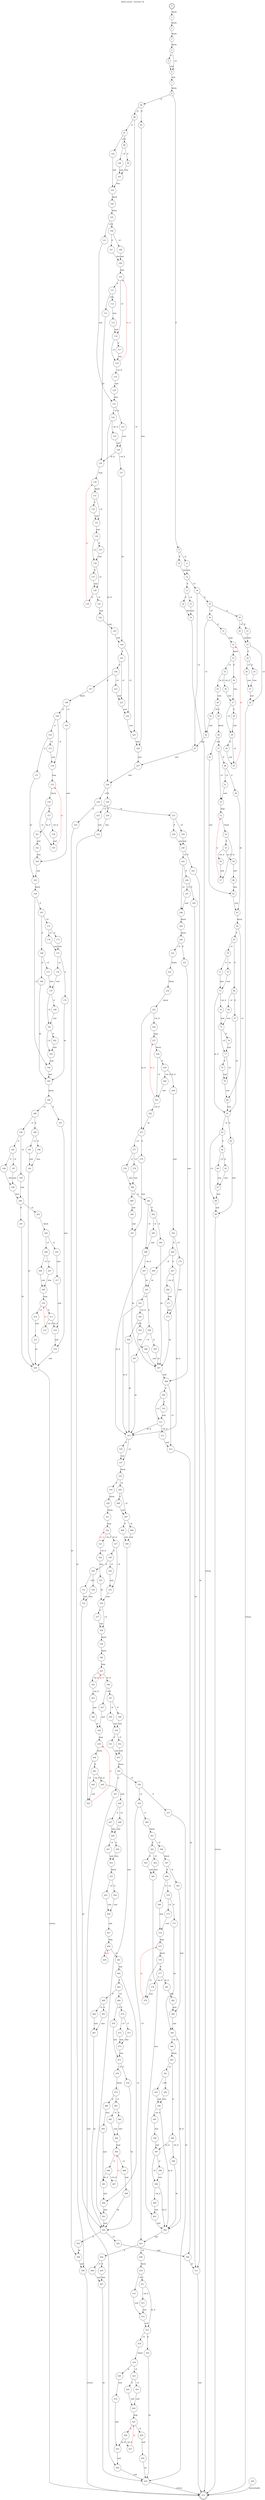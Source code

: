 digraph finite_state_machine {
    label = "allium.wasm - function 34"
    labelloc =  t
    labelfontsize = 16
    labelfontcolor = black
    labelfontname = "Helvetica"
    node [shape = doublecircle]; 0 512;
    node [shape = circle];
    0 -> 1[label="block"];
    1 -> 2[label="block"];
    2 -> 3[label="block"];
    3 -> 4[label="block"];
    4 -> 5[label="if"];
    4 -> 6[label="~if"];
    5 -> 6[label="end"];
    6 -> 7[label="end"];
    7 -> 8[label="block"];
    8 -> 9[label="if"];
    8 -> 94[label="~if"];
    9 -> 10[label="if"];
    9 -> 11[label="~if"];
    10 -> 12[label="else"];
    11 -> 12[label="end"];
    12 -> 13[label="if"];
    12 -> 18[label="~if"];
    13 -> 14[label="if"];
    13 -> 15[label="~if"];
    14 -> 16[label="else"];
    15 -> 16[label="end"];
    16 -> 512[label="return"];
    18 -> 19[label="if"];
    18 -> 93[label="~if"];
    19 -> 20[label="if"];
    19 -> 30[label="~if"];
    20 -> 21[label="if"];
    20 -> 22[label="~if"];
    21 -> 23[label="else"];
    22 -> 23[label="end"];
    23 -> 24[label="if"];
    23 -> 28[label="~if"];
    24 -> 25[label="if"];
    24 -> 26[label="~if"];
    25 -> 27[label="else"];
    26 -> 27[label="end"];
    27 -> 28[label="end"];
    28 -> 512[label="return"];
    30 -> 31[label="if"];
    30 -> 92[label="~if"];
    31 -> 32[label="loop"];
    32 -> 33[label="block"];
    33 -> 34[label="if"];
    33 -> 35[label="~if"];
    34 -> 37[label="else"];
    35 -> 36[label="~br_if"];
    35 -> 43[label="br_if"];
    36 -> 37[label="end"];
    37 -> 38[label="if"];
    37 -> 39[label="~if"];
    38 -> 39[label="end"];
    39 -> 40[label="if"];
    39 -> 41[label="~if"];
    40 -> 41[label="end"];
    41 -> 32[color="red" fontcolor="red" label="br"];
    43 -> 44[label="end"];
    44 -> 45[label="if"];
    44 -> 91[label="~if"];
    45 -> 46[label="block"];
    46 -> 47[label="if"];
    46 -> 61[label="~if"];
    47 -> 48[label="if"];
    47 -> 52[label="~if"];
    48 -> 49[label="if"];
    48 -> 51[label="~if"];
    49 -> 63[label="br"];
    51 -> 52[label="end"];
    52 -> 53[label="loop"];
    53 -> 54[label="block"];
    54 -> 55[label="if"];
    54 -> 57[label="~if"];
    55 -> 56[label="~br_if"];
    55 -> 59[label="br_if"];
    56 -> 57[label="end"];
    57 -> 53[color="red" fontcolor="red" label="br"];
    59 -> 60[label="end"];
    60 -> 62[label="else"];
    61 -> 62[label="end"];
    62 -> 63[label="end"];
    63 -> 64[label="block"];
    64 -> 65[label="if"];
    64 -> 80[label="~if"];
    65 -> 66[label="if"];
    65 -> 70[label="~if"];
    66 -> 67[label="if"];
    66 -> 69[label="~if"];
    67 -> 81[label="br"];
    69 -> 75[label="else"];
    70 -> 71[label="if"];
    70 -> 72[label="~if"];
    71 -> 73[label="else"];
    72 -> 73[label="end"];
    73 -> 74[label="~br_if"];
    73 -> 81[label="br_if"];
    74 -> 75[label="end"];
    75 -> 76[label="if"];
    75 -> 77[label="~if"];
    76 -> 77[label="end"];
    77 -> 78[label="if"];
    77 -> 79[label="~if"];
    78 -> 79[label="end"];
    79 -> 80[label="end"];
    80 -> 81[label="end"];
    81 -> 82[label="if"];
    81 -> 83[label="~if"];
    82 -> 89[label="else"];
    83 -> 84[label="if"];
    83 -> 88[label="~if"];
    84 -> 85[label="if"];
    84 -> 86[label="~if"];
    85 -> 87[label="else"];
    86 -> 87[label="end"];
    87 -> 88[label="end"];
    88 -> 89[label="end"];
    89 -> 512[label="return"];
    91 -> 92[label="end"];
    92 -> 93[label="end"];
    93 -> 227[label="else"];
    94 -> 95[label="if"];
    94 -> 96[label="~if"];
    95 -> 226[label="else"];
    96 -> 97[label="if"];
    96 -> 225[label="~if"];
    97 -> 98[label="if"];
    97 -> 102[label="~if"];
    98 -> 99[label="if"];
    98 -> 100[label="~if"];
    99 -> 101[label="else"];
    100 -> 101[label="end"];
    101 -> 103[label="else"];
    102 -> 103[label="end"];
    103 -> 104[label="block"];
    104 -> 105[label="block"];
    105 -> 106[label="if"];
    105 -> 121[label="~if"];
    106 -> 107[label="if"];
    106 -> 108[label="~if"];
    107 -> 109[label="else"];
    108 -> 109[label="end"];
    109 -> 110[label="loop"];
    110 -> 111[label="if"];
    110 -> 116[label="~if"];
    111 -> 112[label="if"];
    111 -> 113[label="~if"];
    112 -> 115[label="else"];
    113 -> 129[label="br"];
    115 -> 116[label="end"];
    116 -> 117[label="if"];
    116 -> 118[label="~if"];
    117 -> 118[label="end"];
    118 -> 119[label="~br_if"];
    118 -> 110[color="red" fontcolor="red" label="br_if"];
    119 -> 120[label="end"];
    120 -> 122[label="else"];
    121 -> 122[label="end"];
    122 -> 123[label="if"];
    122 -> 124[label="~if"];
    123 -> 126[label="else"];
    124 -> 125[label="~br_if"];
    124 -> 228[label="br_if"];
    125 -> 126[label="end"];
    126 -> 127[label="~br_if"];
    126 -> 129[label="br_if"];
    127 -> 144[label="br"];
    129 -> 130[label="loop"];
    130 -> 131[label="block"];
    131 -> 132[label="if"];
    131 -> 133[label="~if"];
    132 -> 133[label="end"];
    133 -> 134[label="end"];
    134 -> 135[label="if"];
    134 -> 136[label="~if"];
    135 -> 136[label="end"];
    136 -> 137[label="if"];
    136 -> 138[label="~if"];
    137 -> 138[label="end"];
    138 -> 139[label="if"];
    138 -> 141[label="~if"];
    139 -> 130[color="red" fontcolor="red" label="br"];
    141 -> 142[label="end"];
    142 -> 143[label="end"];
    143 -> 144[label="end"];
    144 -> 145[label="if"];
    144 -> 224[label="~if"];
    145 -> 146[label="if"];
    145 -> 223[label="~if"];
    146 -> 147[label="if"];
    146 -> 222[label="~if"];
    147 -> 148[label="block"];
    148 -> 149[label="if"];
    148 -> 163[label="~if"];
    149 -> 150[label="if"];
    149 -> 154[label="~if"];
    150 -> 151[label="if"];
    150 -> 153[label="~if"];
    151 -> 165[label="br"];
    153 -> 154[label="end"];
    154 -> 155[label="loop"];
    155 -> 156[label="block"];
    156 -> 157[label="if"];
    156 -> 159[label="~if"];
    157 -> 158[label="~br_if"];
    157 -> 161[label="br_if"];
    158 -> 159[label="end"];
    159 -> 155[color="red" fontcolor="red" label="br"];
    161 -> 162[label="end"];
    162 -> 164[label="else"];
    163 -> 164[label="end"];
    164 -> 165[label="end"];
    165 -> 166[label="block"];
    166 -> 167[label="if"];
    166 -> 184[label="~if"];
    167 -> 168[label="if"];
    167 -> 172[label="~if"];
    168 -> 169[label="if"];
    168 -> 171[label="~if"];
    169 -> 185[label="br"];
    171 -> 179[label="else"];
    172 -> 173[label="if"];
    172 -> 174[label="~if"];
    173 -> 175[label="else"];
    174 -> 175[label="end"];
    175 -> 176[label="if"];
    175 -> 178[label="~if"];
    176 -> 185[label="br"];
    178 -> 179[label="end"];
    179 -> 180[label="if"];
    179 -> 181[label="~if"];
    180 -> 181[label="end"];
    181 -> 182[label="if"];
    181 -> 183[label="~if"];
    182 -> 183[label="end"];
    183 -> 184[label="end"];
    184 -> 185[label="end"];
    185 -> 186[label="block"];
    186 -> 187[label="if"];
    186 -> 188[label="~if"];
    187 -> 219[label="else"];
    188 -> 189[label="if"];
    188 -> 194[label="~if"];
    189 -> 190[label="if"];
    189 -> 191[label="~if"];
    190 -> 192[label="else"];
    191 -> 192[label="end"];
    192 -> 220[label="br"];
    194 -> 195[label="if"];
    194 -> 199[label="~if"];
    195 -> 196[label="if"];
    195 -> 197[label="~if"];
    196 -> 198[label="else"];
    197 -> 198[label="end"];
    198 -> 200[label="else"];
    199 -> 200[label="end"];
    200 -> 201[label="if"];
    200 -> 203[label="~if"];
    201 -> 220[label="br"];
    203 -> 204[label="block"];
    204 -> 205[label="if"];
    204 -> 206[label="~if"];
    205 -> 217[label="else"];
    206 -> 207[label="if"];
    206 -> 208[label="~if"];
    207 -> 209[label="else"];
    208 -> 209[label="end"];
    209 -> 210[label="loop"];
    210 -> 211[label="if"];
    210 -> 214[label="~if"];
    211 -> 212[label="~br_if"];
    211 -> 218[label="br_if"];
    212 -> 210[color="red" fontcolor="red" label="br"];
    214 -> 215[label="end"];
    215 -> 220[label="br"];
    217 -> 218[label="end"];
    218 -> 219[label="end"];
    219 -> 220[label="end"];
    220 -> 512[label="return"];
    222 -> 223[label="end"];
    223 -> 224[label="end"];
    224 -> 225[label="end"];
    225 -> 226[label="end"];
    226 -> 227[label="end"];
    227 -> 228[label="end"];
    228 -> 229[label="if"];
    228 -> 234[label="~if"];
    229 -> 230[label="if"];
    229 -> 231[label="~if"];
    230 -> 232[label="else"];
    231 -> 232[label="end"];
    232 -> 509[label="br"];
    234 -> 235[label="if"];
    234 -> 237[label="~if"];
    235 -> 508[label="br"];
    237 -> 238[label="if"];
    237 -> 239[label="~if"];
    238 -> 240[label="else"];
    239 -> 240[label="end"];
    240 -> 241[label="if"];
    240 -> 243[label="~if"];
    241 -> 511[label="br"];
    243 -> 244[label="if"];
    243 -> 248[label="~if"];
    244 -> 245[label="if"];
    244 -> 247[label="~if"];
    245 -> 511[label="br"];
    247 -> 248[label="end"];
    248 -> 249[label="block"];
    249 -> 250[label="block"];
    250 -> 251[label="if"];
    250 -> 252[label="~if"];
    251 -> 308[label="else"];
    252 -> 253[label="block"];
    253 -> 254[label="block"];
    254 -> 255[label="block"];
    255 -> 256[label="~br_if"];
    255 -> 275[label="br_if"];
    256 -> 257[label="loop"];
    257 -> 258[label="block"];
    258 -> 259[label="if"];
    258 -> 261[label="~if"];
    259 -> 260[label="~br_if"];
    259 -> 264[label="br_if"];
    260 -> 261[label="end"];
    261 -> 262[label="~br_if"];
    261 -> 257[color="red" fontcolor="red" label="br_if"];
    262 -> 275[label="br"];
    264 -> 265[label="end"];
    265 -> 266[label="if"];
    265 -> 272[label="~if"];
    266 -> 267[label="if"];
    266 -> 269[label="~if"];
    267 -> 268[label="~br_if"];
    267 -> 315[label="br_if"];
    268 -> 271[label="else"];
    269 -> 293[label="br"];
    271 -> 273[label="else"];
    272 -> 273[label="end"];
    273 -> 307[label="br"];
    275 -> 276[label="if"];
    275 -> 277[label="~if"];
    276 -> 291[label="else"];
    277 -> 278[label="if"];
    277 -> 279[label="~if"];
    278 -> 280[label="else"];
    279 -> 280[label="end"];
    280 -> 281[label="if"];
    280 -> 289[label="~if"];
    281 -> 282[label="if"];
    281 -> 286[label="~if"];
    282 -> 283[label="if"];
    282 -> 285[label="~if"];
    283 -> 307[label="br"];
    285 -> 286[label="end"];
    286 -> 287[label="~br_if"];
    286 -> 315[label="br_if"];
    287 -> 293[label="br"];
    289 -> 290[label="end"];
    290 -> 291[label="end"];
    291 -> 307[label="br"];
    293 -> 294[label="if"];
    293 -> 301[label="~if"];
    294 -> 295[label="if"];
    294 -> 297[label="~if"];
    295 -> 307[label="br"];
    297 -> 315[label="br"];
    299 -> 512[label="unreachable"];
    301 -> 302[label="~br_if"];
    301 -> 315[label="br_if"];
    302 -> 303[label="if"];
    302 -> 304[label="~if"];
    303 -> 306[label="else"];
    304 -> 315[label="br"];
    306 -> 307[label="end"];
    307 -> 308[label="end"];
    308 -> 309[label="if"];
    308 -> 313[label="~if"];
    309 -> 310[label="if"];
    309 -> 311[label="~if"];
    310 -> 311[label="end"];
    311 -> 312[label="~br_if"];
    311 -> 315[label="br_if"];
    312 -> 313[label="end"];
    313 -> 506[label="br"];
    315 -> 316[label="if"];
    315 -> 317[label="~if"];
    316 -> 317[label="end"];
    317 -> 318[label="block"];
    318 -> 319[label="if"];
    318 -> 495[label="~if"];
    319 -> 320[label="block"];
    320 -> 321[label="block"];
    321 -> 322[label="loop"];
    322 -> 323[label="~br_if"];
    322 -> 327[label="br_if"];
    323 -> 324[label="~br_if"];
    323 -> 322[color="red" fontcolor="red" label="br_if"];
    324 -> 325[label="end"];
    325 -> 336[label="br"];
    327 -> 328[label="if"];
    327 -> 335[label="~if"];
    328 -> 329[label="if"];
    328 -> 334[label="~if"];
    329 -> 330[label="if"];
    329 -> 331[label="~if"];
    330 -> 332[label="else"];
    331 -> 332[label="end"];
    332 -> 502[label="br"];
    334 -> 335[label="end"];
    335 -> 336[label="end"];
    336 -> 337[label="if"];
    336 -> 338[label="~if"];
    337 -> 338[label="end"];
    338 -> 339[label="block"];
    339 -> 340[label="block"];
    340 -> 341[label="loop"];
    341 -> 342[label="~br_if"];
    341 -> 346[label="br_if"];
    342 -> 343[label="~br_if"];
    342 -> 341[color="red" fontcolor="red" label="br_if"];
    343 -> 344[label="end"];
    344 -> 438[label="br"];
    346 -> 347[label="if"];
    346 -> 437[label="~if"];
    347 -> 348[label="if"];
    347 -> 349[label="~if"];
    348 -> 350[label="else"];
    349 -> 350[label="end"];
    350 -> 351[label="if"];
    350 -> 352[label="~if"];
    351 -> 353[label="else"];
    352 -> 353[label="end"];
    353 -> 354[label="block"];
    354 -> 355[label="if"];
    354 -> 356[label="~if"];
    355 -> 434[label="else"];
    356 -> 357[label="if"];
    356 -> 359[label="~if"];
    357 -> 435[label="br"];
    359 -> 360[label="if"];
    359 -> 403[label="~if"];
    360 -> 361[label="block"];
    361 -> 362[label="if"];
    361 -> 366[label="~if"];
    362 -> 363[label="if"];
    362 -> 364[label="~if"];
    363 -> 365[label="else"];
    364 -> 365[label="end"];
    365 -> 401[label="else"];
    366 -> 367[label="block"];
    367 -> 368[label="if"];
    367 -> 383[label="~if"];
    368 -> 369[label="if"];
    368 -> 370[label="~if"];
    369 -> 374[label="else"];
    370 -> 371[label="if"];
    370 -> 373[label="~if"];
    371 -> 385[label="br"];
    373 -> 374[label="end"];
    374 -> 375[label="loop"];
    375 -> 376[label="block"];
    376 -> 377[label="if"];
    376 -> 379[label="~if"];
    377 -> 378[label="~br_if"];
    377 -> 381[label="br_if"];
    378 -> 379[label="end"];
    379 -> 375[color="red" fontcolor="red" label="br"];
    381 -> 382[label="end"];
    382 -> 384[label="else"];
    383 -> 384[label="end"];
    384 -> 385[label="end"];
    385 -> 386[label="~br_if"];
    385 -> 402[label="br_if"];
    386 -> 387[label="block"];
    387 -> 388[label="if"];
    387 -> 391[label="~if"];
    388 -> 389[label="~br_if"];
    388 -> 397[label="br_if"];
    389 -> 402[label="br"];
    391 -> 392[label="if"];
    391 -> 393[label="~if"];
    392 -> 394[label="else"];
    393 -> 394[label="end"];
    394 -> 395[label="~br_if"];
    394 -> 402[label="br_if"];
    395 -> 396[label="end"];
    396 -> 397[label="end"];
    397 -> 398[label="if"];
    397 -> 399[label="~if"];
    398 -> 399[label="end"];
    399 -> 400[label="~br_if"];
    399 -> 402[label="br_if"];
    400 -> 401[label="end"];
    401 -> 402[label="end"];
    402 -> 403[label="end"];
    403 -> 404[label="if"];
    403 -> 409[label="~if"];
    404 -> 405[label="if"];
    404 -> 406[label="~if"];
    405 -> 407[label="else"];
    406 -> 407[label="end"];
    407 -> 435[label="br"];
    409 -> 410[label="block"];
    410 -> 411[label="if"];
    410 -> 413[label="~if"];
    411 -> 412[label="~br_if"];
    411 -> 415[label="br_if"];
    412 -> 414[label="else"];
    413 -> 414[label="end"];
    414 -> 415[label="end"];
    415 -> 416[label="if"];
    415 -> 418[label="~if"];
    416 -> 435[label="br"];
    418 -> 419[label="block"];
    419 -> 420[label="if"];
    419 -> 421[label="~if"];
    420 -> 432[label="else"];
    421 -> 422[label="if"];
    421 -> 423[label="~if"];
    422 -> 424[label="else"];
    423 -> 424[label="end"];
    424 -> 425[label="loop"];
    425 -> 426[label="if"];
    425 -> 429[label="~if"];
    426 -> 427[label="~br_if"];
    426 -> 433[label="br_if"];
    427 -> 425[color="red" fontcolor="red" label="br"];
    429 -> 430[label="end"];
    430 -> 435[label="br"];
    432 -> 433[label="end"];
    433 -> 434[label="end"];
    434 -> 435[label="end"];
    435 -> 512[label="return"];
    437 -> 438[label="end"];
    438 -> 439[label="loop"];
    439 -> 440[label="block"];
    440 -> 441[label="if"];
    440 -> 443[label="~if"];
    441 -> 442[label="~br_if"];
    441 -> 445[label="br_if"];
    442 -> 443[label="end"];
    443 -> 439[color="red" fontcolor="red" label="br"];
    445 -> 446[label="end"];
    446 -> 447[label="if"];
    446 -> 448[label="~if"];
    447 -> 449[label="else"];
    448 -> 449[label="end"];
    449 -> 450[label="if"];
    449 -> 451[label="~if"];
    450 -> 452[label="else"];
    451 -> 452[label="end"];
    452 -> 453[label="block"];
    453 -> 454[label="if"];
    453 -> 455[label="~if"];
    454 -> 456[label="else"];
    455 -> 456[label="end"];
    456 -> 457[label="end"];
    457 -> 458[label="loop"];
    458 -> 459[label="if"];
    458 -> 461[label="~if"];
    459 -> 458[color="red" fontcolor="red" label="br"];
    461 -> 462[label="end"];
    462 -> 463[label="if"];
    462 -> 494[label="~if"];
    463 -> 464[label="if"];
    463 -> 469[label="~if"];
    464 -> 465[label="if"];
    464 -> 466[label="~if"];
    465 -> 467[label="else"];
    466 -> 467[label="end"];
    467 -> 502[label="br"];
    469 -> 470[label="if"];
    469 -> 474[label="~if"];
    470 -> 471[label="if"];
    470 -> 472[label="~if"];
    471 -> 473[label="else"];
    472 -> 473[label="end"];
    473 -> 475[label="else"];
    474 -> 475[label="end"];
    475 -> 476[label="if"];
    475 -> 478[label="~if"];
    476 -> 502[label="br"];
    478 -> 479[label="block"];
    479 -> 480[label="if"];
    479 -> 481[label="~if"];
    480 -> 492[label="else"];
    481 -> 482[label="if"];
    481 -> 483[label="~if"];
    482 -> 484[label="else"];
    483 -> 484[label="end"];
    484 -> 485[label="loop"];
    485 -> 486[label="if"];
    485 -> 489[label="~if"];
    486 -> 487[label="~br_if"];
    486 -> 493[label="br_if"];
    487 -> 485[color="red" fontcolor="red" label="br"];
    489 -> 490[label="end"];
    490 -> 502[label="br"];
    492 -> 493[label="end"];
    493 -> 494[label="end"];
    494 -> 501[label="else"];
    495 -> 496[label="if"];
    495 -> 497[label="~if"];
    496 -> 497[label="end"];
    497 -> 498[label="if"];
    497 -> 499[label="~if"];
    498 -> 500[label="else"];
    499 -> 500[label="end"];
    500 -> 501[label="end"];
    501 -> 502[label="end"];
    502 -> 503[label="if"];
    502 -> 505[label="~if"];
    503 -> 508[label="br"];
    505 -> 506[label="end"];
    506 -> 511[label="br"];
    508 -> 509[label="end"];
    509 -> 512[label="return"];
    511 -> 512[label="end"];
}

